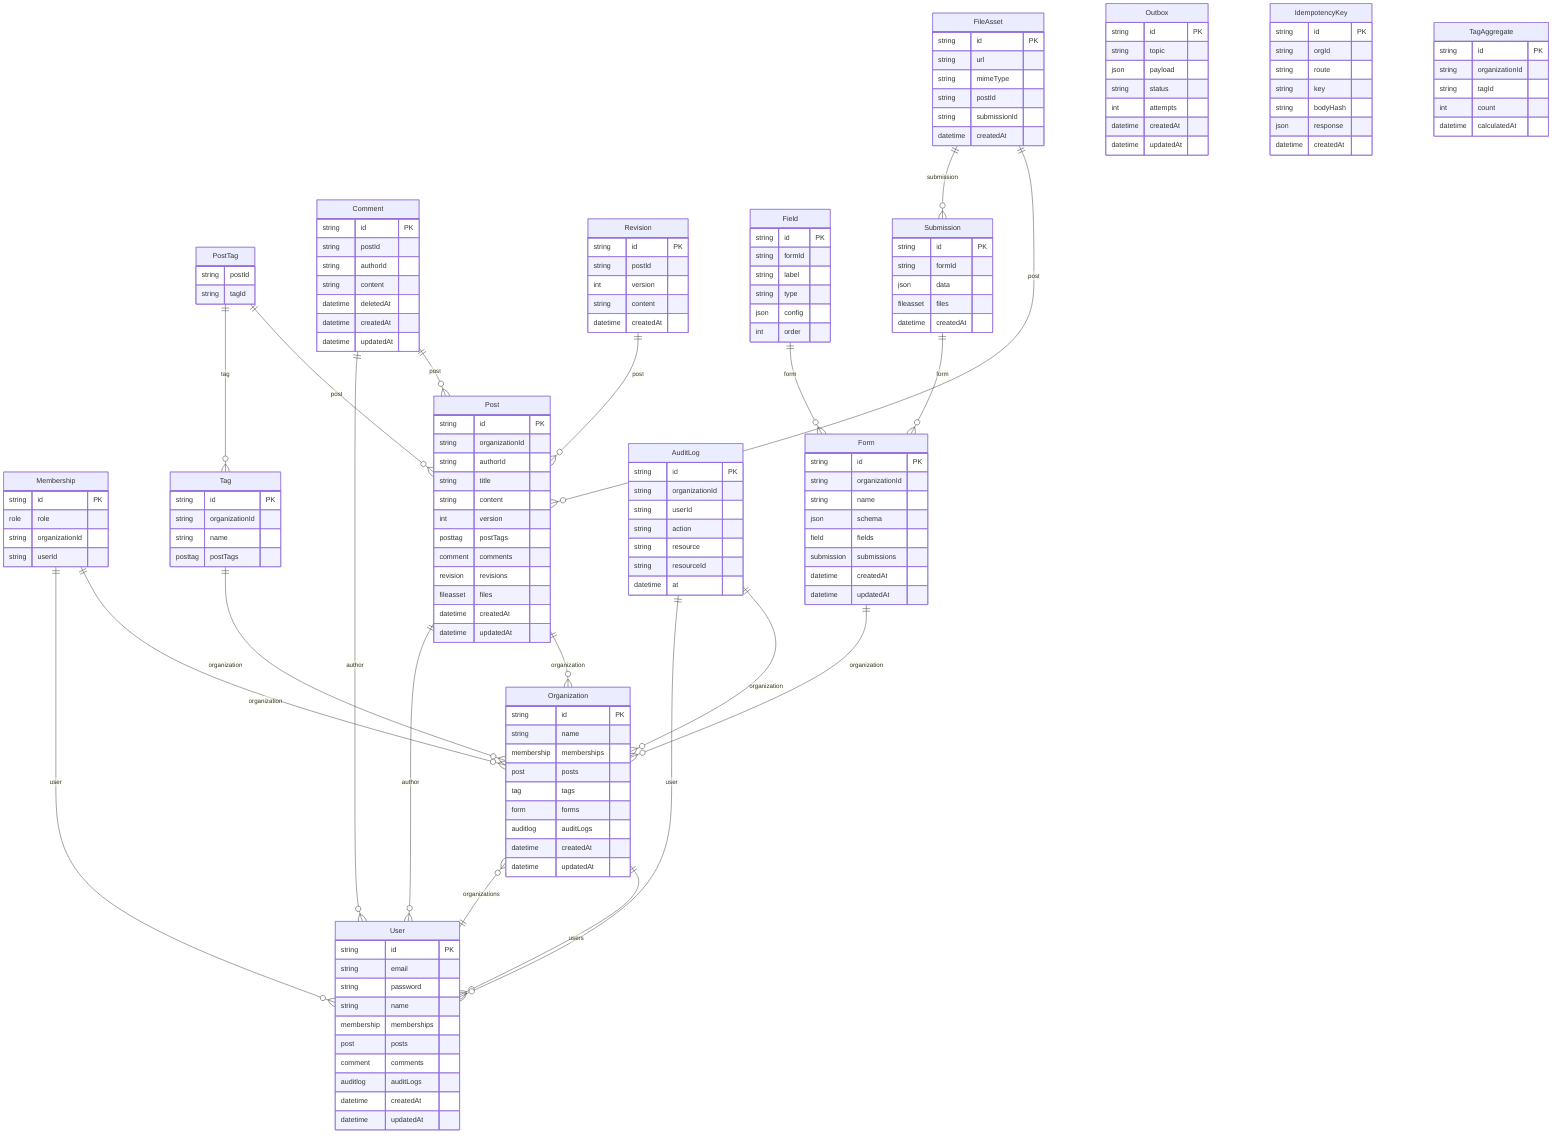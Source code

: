 erDiagram
    Organization {
        string id PK
        string name
        membership memberships
        post posts
        tag tags
        form forms
        auditlog auditLogs
        datetime createdAt
        datetime updatedAt
    }

    User {
        string id PK
        string email
        string password
        string name
        membership memberships
        post posts
        comment comments
        auditlog auditLogs
        datetime createdAt
        datetime updatedAt
    }

    Membership {
        string id PK
        role role
        string organizationId
        string userId
    }

    Post {
        string id PK
        string organizationId
        string authorId
        string title
        string content
        int version
        posttag postTags
        comment comments
        revision revisions
        fileasset files
        datetime createdAt
        datetime updatedAt
    }

    Tag {
        string id PK
        string organizationId
        string name
        posttag postTags
    }

    PostTag {
        string postId
        string tagId
    }

    Comment {
        string id PK
        string postId
        string authorId
        string content
        datetime deletedAt
        datetime createdAt
        datetime updatedAt
    }

    Revision {
        string id PK
        string postId
        int version
        string content
        datetime createdAt
    }

    Form {
        string id PK
        string organizationId
        string name
        json schema
        field fields
        submission submissions
        datetime createdAt
        datetime updatedAt
    }

    Field {
        string id PK
        string formId
        string label
        string type
        json config
        int order
    }

    Submission {
        string id PK
        string formId
        json data
        fileasset files
        datetime createdAt
    }

    AuditLog {
        string id PK
        string organizationId
        string userId
        string action
        string resource
        string resourceId
        datetime at
    }

    FileAsset {
        string id PK
        string url
        string mimeType
        string postId
        string submissionId
        datetime createdAt
    }

    Outbox {
        string id PK
        string topic
        json payload
        string status
        int attempts
        datetime createdAt
        datetime updatedAt
    }

    IdempotencyKey {
        string id PK
        string orgId
        string route
        string key
        string bodyHash
        json response
        datetime createdAt
    }

    TagAggregate {
        string id PK
        string organizationId
        string tagId
        int count
        datetime calculatedAt
    }

    Organization ||--o{ User : "users"
    User ||--o{ Organization : "organizations"
    Membership ||--o{ Organization : "organization"
    Membership ||--o{ User : "user"
    Post ||--o{ Organization : "organization"
    Post ||--o{ User : "author"
    Tag ||--o{ Organization : "organization"
    PostTag ||--o{ Post : "post"
    PostTag ||--o{ Tag : "tag"
    Comment ||--o{ Post : "post"
    Comment ||--o{ User : "author"
    Revision ||--o{ Post : "post"
    Form ||--o{ Organization : "organization"
    Field ||--o{ Form : "form"
    Submission ||--o{ Form : "form"
    AuditLog ||--o{ Organization : "organization"
    AuditLog ||--o{ User : "user"
    FileAsset ||--o{ Post : "post"
    FileAsset ||--o{ Submission : "submission"